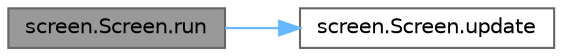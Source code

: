 digraph "screen.Screen.run"
{
 // LATEX_PDF_SIZE
  bgcolor="transparent";
  edge [fontname=Helvetica,fontsize=10,labelfontname=Helvetica,labelfontsize=10];
  node [fontname=Helvetica,fontsize=10,shape=box,height=0.2,width=0.4];
  rankdir="LR";
  Node1 [id="Node000001",label="screen.Screen.run",height=0.2,width=0.4,color="gray40", fillcolor="grey60", style="filled", fontcolor="black",tooltip="Activates the screen."];
  Node1 -> Node2 [id="edge1_Node000001_Node000002",color="steelblue1",style="solid",tooltip=" "];
  Node2 [id="Node000002",label="screen.Screen.update",height=0.2,width=0.4,color="grey40", fillcolor="white", style="filled",URL="$classscreen_1_1_screen.html#a12385790db049997682e04b60123683d",tooltip="Updates the elements on screen and checks for events."];
}
